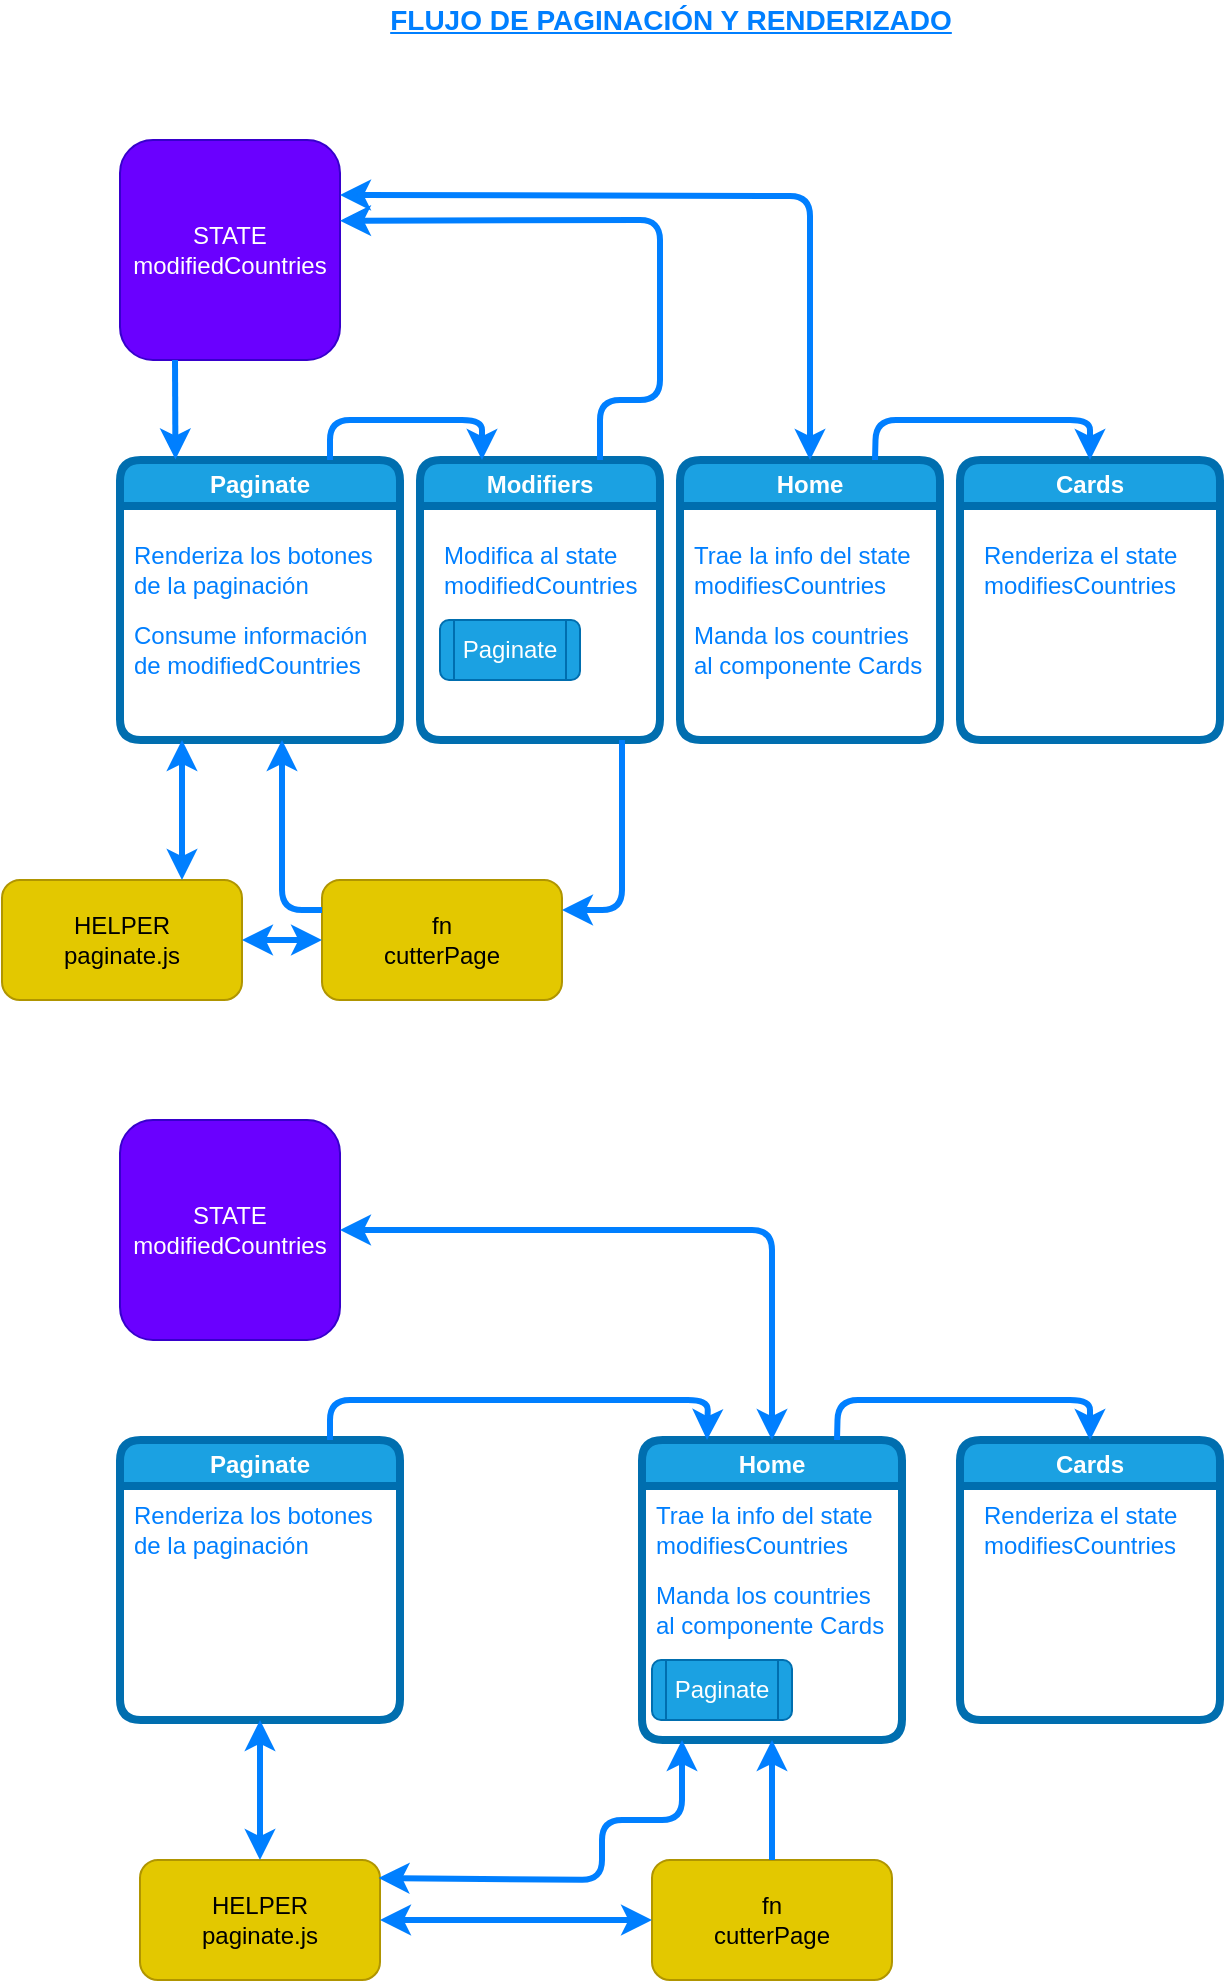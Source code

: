 <mxfile>
    <diagram id="bjlZ0zd4Mc29UOtGL3SB" name="Pagination Flow">
        <mxGraphModel dx="734" dy="431" grid="1" gridSize="10" guides="1" tooltips="1" connect="1" arrows="1" fold="1" page="1" pageScale="1" pageWidth="827" pageHeight="1169" math="0" shadow="0">
            <root>
                <mxCell id="0"/>
                <mxCell id="1" parent="0"/>
                <mxCell id="2" value="STATE&lt;br&gt;modifiedCountries" style="whiteSpace=wrap;html=1;aspect=fixed;fillColor=#6a00ff;strokeColor=#3700CC;fontColor=#ffffff;rounded=1;" parent="1" vertex="1">
                    <mxGeometry x="139" y="130" width="110" height="110" as="geometry"/>
                </mxCell>
                <mxCell id="3" value="Paginate" style="swimlane;fillColor=#1ba1e2;strokeColor=#006EAF;fontColor=#ffffff;strokeWidth=4;rounded=1;glass=0;sketch=0;shadow=0;" parent="1" vertex="1">
                    <mxGeometry x="139" y="290" width="140" height="140" as="geometry"/>
                </mxCell>
                <mxCell id="11" value="Renderiza los botones&lt;br&gt;de la&amp;nbsp;paginación" style="text;html=1;align=left;verticalAlign=middle;resizable=0;points=[];autosize=1;fontColor=#007FFF;" parent="3" vertex="1">
                    <mxGeometry x="5" y="40" width="130" height="30" as="geometry"/>
                </mxCell>
                <mxCell id="26" value="Consume información&lt;br&gt;de modifiedCountries" style="text;html=1;align=left;verticalAlign=middle;resizable=0;points=[];autosize=1;fontColor=#007FFF;" parent="3" vertex="1">
                    <mxGeometry x="5" y="80" width="130" height="30" as="geometry"/>
                </mxCell>
                <mxCell id="4" value="Modifiers" style="swimlane;startSize=23;fillColor=#1ba1e2;strokeColor=#006EAF;fontColor=#ffffff;strokeWidth=4;rounded=1;glass=0;sketch=0;shadow=0;" parent="1" vertex="1">
                    <mxGeometry x="289" y="290" width="120" height="140" as="geometry"/>
                </mxCell>
                <mxCell id="16" value="Modifica al state &lt;br&gt;modifiedCountries" style="text;html=1;align=left;verticalAlign=middle;resizable=0;points=[];autosize=1;fontColor=#007FFF;" parent="4" vertex="1">
                    <mxGeometry x="10" y="40" width="110" height="30" as="geometry"/>
                </mxCell>
                <mxCell id="ETqiRZU85Ff0N8fMpSK4-54" value="Paginate" style="shape=process;whiteSpace=wrap;html=1;backgroundOutline=1;fillColor=#1ba1e2;strokeColor=#006EAF;fontColor=#ffffff;rounded=1;" vertex="1" parent="4">
                    <mxGeometry x="10" y="80" width="70" height="30" as="geometry"/>
                </mxCell>
                <mxCell id="5" value="Home" style="swimlane;startSize=23;fillColor=#1ba1e2;strokeColor=#006EAF;fontColor=#ffffff;strokeWidth=4;rounded=1;glass=0;sketch=0;shadow=0;" parent="1" vertex="1">
                    <mxGeometry x="419" y="290" width="130" height="140" as="geometry"/>
                </mxCell>
                <mxCell id="22" value="Manda los countries&lt;br&gt;&lt;div&gt;&lt;span&gt;al componente Cards&lt;/span&gt;&lt;/div&gt;" style="text;html=1;align=left;verticalAlign=middle;resizable=0;points=[];autosize=1;fontColor=#007FFF;" parent="5" vertex="1">
                    <mxGeometry x="5" y="80" width="130" height="30" as="geometry"/>
                </mxCell>
                <mxCell id="21" value="Trae la info del state&lt;br&gt;&lt;div style=&quot;&quot;&gt;&lt;span&gt;modifiesCountries&lt;/span&gt;&lt;/div&gt;" style="text;html=1;align=left;verticalAlign=middle;resizable=0;points=[];autosize=1;fontColor=#007FFF;" parent="5" vertex="1">
                    <mxGeometry x="5" y="40" width="120" height="30" as="geometry"/>
                </mxCell>
                <mxCell id="6" value="HELPER&lt;br&gt;paginate.js" style="rounded=1;whiteSpace=wrap;html=1;fillColor=#e3c800;strokeColor=#B09500;fontColor=#000000;glass=0;" parent="1" vertex="1">
                    <mxGeometry x="80" y="500" width="120" height="60" as="geometry"/>
                </mxCell>
                <mxCell id="10" value="" style="endArrow=classic;startArrow=classic;html=1;entryX=0.75;entryY=0;entryDx=0;entryDy=0;strokeColor=#007FFF;strokeWidth=3;rounded=1;" parent="1" target="6" edge="1">
                    <mxGeometry width="50" height="50" relative="1" as="geometry">
                        <mxPoint x="170" y="430" as="sourcePoint"/>
                        <mxPoint x="529" y="310" as="targetPoint"/>
                        <Array as="points">
                            <mxPoint x="170" y="480"/>
                        </Array>
                    </mxGeometry>
                </mxCell>
                <mxCell id="14" value="" style="endArrow=classic;startArrow=classic;html=1;exitX=0.5;exitY=0;exitDx=0;exitDy=0;entryX=1;entryY=0.25;entryDx=0;entryDy=0;strokeColor=#007FFF;strokeWidth=3;rounded=1;" parent="1" source="5" target="2" edge="1">
                    <mxGeometry width="50" height="50" relative="1" as="geometry">
                        <mxPoint x="543" y="200" as="sourcePoint"/>
                        <mxPoint x="593" y="150" as="targetPoint"/>
                        <Array as="points">
                            <mxPoint x="484" y="158"/>
                        </Array>
                    </mxGeometry>
                </mxCell>
                <mxCell id="15" value="" style="endArrow=classic;html=1;exitX=0.75;exitY=0;exitDx=0;exitDy=0;entryX=1;entryY=0.367;entryDx=0;entryDy=0;entryPerimeter=0;strokeColor=#007FFF;strokeWidth=3;rounded=1;" parent="1" source="4" target="2" edge="1">
                    <mxGeometry width="50" height="50" relative="1" as="geometry">
                        <mxPoint x="469" y="280" as="sourcePoint"/>
                        <mxPoint x="519" y="230" as="targetPoint"/>
                        <Array as="points">
                            <mxPoint x="379" y="260"/>
                            <mxPoint x="409" y="260"/>
                            <mxPoint x="409" y="170"/>
                        </Array>
                    </mxGeometry>
                </mxCell>
                <mxCell id="17" value="Cards" style="swimlane;align=center;fillColor=#1ba1e2;strokeColor=#006EAF;fontColor=#ffffff;strokeWidth=4;rounded=1;glass=0;sketch=0;shadow=0;" parent="1" vertex="1">
                    <mxGeometry x="559" y="290" width="130" height="140" as="geometry"/>
                </mxCell>
                <mxCell id="23" value="&lt;div style=&quot;&quot;&gt;&lt;span&gt;Renderiza el state&lt;/span&gt;&lt;/div&gt;&lt;div style=&quot;&quot;&gt;&lt;span&gt;modifiesCountries&lt;/span&gt;&lt;/div&gt;" style="text;html=1;align=left;verticalAlign=middle;resizable=0;points=[];autosize=1;fontColor=#007FFF;" parent="17" vertex="1">
                    <mxGeometry x="10" y="40" width="110" height="30" as="geometry"/>
                </mxCell>
                <mxCell id="20" value="" style="endArrow=classic;html=1;exitX=0.75;exitY=0;exitDx=0;exitDy=0;entryX=0.5;entryY=0;entryDx=0;entryDy=0;strokeColor=#007FFF;strokeWidth=3;rounded=1;" parent="1" source="5" target="17" edge="1">
                    <mxGeometry width="50" height="50" relative="1" as="geometry">
                        <mxPoint x="409" y="340" as="sourcePoint"/>
                        <mxPoint x="629" y="260" as="targetPoint"/>
                        <Array as="points">
                            <mxPoint x="517" y="270"/>
                            <mxPoint x="624" y="270"/>
                        </Array>
                    </mxGeometry>
                </mxCell>
                <mxCell id="24" value="&lt;b&gt;&lt;u&gt;&lt;font style=&quot;font-size: 14px&quot;&gt;FLUJO DE PAGINACIÓN Y RENDERIZADO&lt;/font&gt;&lt;/u&gt;&lt;/b&gt;" style="text;html=1;align=center;verticalAlign=middle;resizable=0;points=[];autosize=1;strokeColor=none;fontColor=#007FFF;" parent="1" vertex="1">
                    <mxGeometry x="264" y="60" width="300" height="20" as="geometry"/>
                </mxCell>
                <mxCell id="25" value="" style="endArrow=classic;html=1;fontColor=#007FFF;strokeColor=#007FFF;strokeWidth=3;exitX=0.25;exitY=1;exitDx=0;exitDy=0;entryX=0.198;entryY=-0.002;entryDx=0;entryDy=0;entryPerimeter=0;" parent="1" source="2" target="3" edge="1">
                    <mxGeometry width="50" height="50" relative="1" as="geometry">
                        <mxPoint x="400" y="290" as="sourcePoint"/>
                        <mxPoint x="450" y="240" as="targetPoint"/>
                    </mxGeometry>
                </mxCell>
                <mxCell id="27" value="fn&lt;br&gt;cutterPage" style="rounded=1;whiteSpace=wrap;html=1;fillColor=#e3c800;strokeColor=#B09500;fontColor=#000000;glass=0;" vertex="1" parent="1">
                    <mxGeometry x="240" y="500" width="120" height="60" as="geometry"/>
                </mxCell>
                <mxCell id="28" value="" style="endArrow=classic;startArrow=classic;html=1;exitX=1;exitY=0.5;exitDx=0;exitDy=0;entryX=0;entryY=0.5;entryDx=0;entryDy=0;fillColor=#1ba1e2;strokeWidth=3;strokeColor=#007FFF;" edge="1" parent="1" source="6" target="27">
                    <mxGeometry width="50" height="50" relative="1" as="geometry">
                        <mxPoint x="350" y="500" as="sourcePoint"/>
                        <mxPoint x="400" y="450" as="targetPoint"/>
                    </mxGeometry>
                </mxCell>
                <mxCell id="29" value="" style="endArrow=classic;html=1;fillColor=#1ba1e2;strokeWidth=3;strokeColor=#007FFF;exitX=0;exitY=0.25;exitDx=0;exitDy=0;" edge="1" parent="1" source="27">
                    <mxGeometry width="50" height="50" relative="1" as="geometry">
                        <mxPoint x="210" y="430" as="sourcePoint"/>
                        <mxPoint x="220" y="430" as="targetPoint"/>
                        <Array as="points">
                            <mxPoint x="220" y="515"/>
                        </Array>
                    </mxGeometry>
                </mxCell>
                <mxCell id="30" value="" style="endArrow=classic;html=1;fillColor=#1ba1e2;strokeWidth=3;strokeColor=#007FFF;entryX=1;entryY=0.25;entryDx=0;entryDy=0;" edge="1" parent="1" target="27">
                    <mxGeometry width="50" height="50" relative="1" as="geometry">
                        <mxPoint x="390" y="430" as="sourcePoint"/>
                        <mxPoint x="389" y="430" as="targetPoint"/>
                        <Array as="points">
                            <mxPoint x="390" y="470"/>
                            <mxPoint x="390" y="515"/>
                        </Array>
                    </mxGeometry>
                </mxCell>
                <mxCell id="31" value="" style="endArrow=classic;html=1;strokeColor=#007FFF;strokeWidth=3;exitX=0.75;exitY=0;exitDx=0;exitDy=0;" edge="1" parent="1" source="3">
                    <mxGeometry width="50" height="50" relative="1" as="geometry">
                        <mxPoint x="350" y="420" as="sourcePoint"/>
                        <mxPoint x="320" y="290" as="targetPoint"/>
                        <Array as="points">
                            <mxPoint x="244" y="270"/>
                            <mxPoint x="320" y="270"/>
                        </Array>
                    </mxGeometry>
                </mxCell>
                <mxCell id="ETqiRZU85Ff0N8fMpSK4-31" value="STATE&lt;br&gt;modifiedCountries" style="whiteSpace=wrap;html=1;aspect=fixed;fillColor=#6a00ff;strokeColor=#3700CC;fontColor=#ffffff;rounded=1;" vertex="1" parent="1">
                    <mxGeometry x="139" y="620" width="110" height="110" as="geometry"/>
                </mxCell>
                <mxCell id="ETqiRZU85Ff0N8fMpSK4-32" value="Paginate" style="swimlane;fillColor=#1ba1e2;strokeColor=#006EAF;fontColor=#ffffff;strokeWidth=4;rounded=1;glass=0;sketch=0;shadow=0;" vertex="1" parent="1">
                    <mxGeometry x="139" y="780" width="140" height="140" as="geometry"/>
                </mxCell>
                <mxCell id="ETqiRZU85Ff0N8fMpSK4-33" value="Renderiza los botones&lt;br&gt;de la&amp;nbsp;paginación" style="text;html=1;align=left;verticalAlign=middle;resizable=0;points=[];autosize=1;fontColor=#007FFF;" vertex="1" parent="ETqiRZU85Ff0N8fMpSK4-32">
                    <mxGeometry x="5" y="30" width="130" height="30" as="geometry"/>
                </mxCell>
                <mxCell id="ETqiRZU85Ff0N8fMpSK4-37" value="Home" style="swimlane;startSize=23;fillColor=#1ba1e2;strokeColor=#006EAF;fontColor=#ffffff;strokeWidth=4;rounded=1;glass=0;sketch=0;shadow=0;" vertex="1" parent="1">
                    <mxGeometry x="400" y="780" width="130" height="150" as="geometry"/>
                </mxCell>
                <mxCell id="ETqiRZU85Ff0N8fMpSK4-38" value="Manda los countries&lt;br&gt;&lt;div&gt;&lt;span&gt;al componente Cards&lt;/span&gt;&lt;/div&gt;" style="text;html=1;align=left;verticalAlign=middle;resizable=0;points=[];autosize=1;fontColor=#007FFF;" vertex="1" parent="ETqiRZU85Ff0N8fMpSK4-37">
                    <mxGeometry x="5" y="70" width="130" height="30" as="geometry"/>
                </mxCell>
                <mxCell id="ETqiRZU85Ff0N8fMpSK4-39" value="Trae la info del state&lt;br&gt;&lt;div style=&quot;&quot;&gt;&lt;span&gt;modifiesCountries&lt;/span&gt;&lt;/div&gt;" style="text;html=1;align=left;verticalAlign=middle;resizable=0;points=[];autosize=1;fontColor=#007FFF;" vertex="1" parent="ETqiRZU85Ff0N8fMpSK4-37">
                    <mxGeometry x="5" y="30" width="120" height="30" as="geometry"/>
                </mxCell>
                <mxCell id="ETqiRZU85Ff0N8fMpSK4-55" value="Paginate" style="shape=process;whiteSpace=wrap;html=1;backgroundOutline=1;fillColor=#1ba1e2;strokeColor=#006EAF;fontColor=#ffffff;rounded=1;" vertex="1" parent="ETqiRZU85Ff0N8fMpSK4-37">
                    <mxGeometry x="5" y="110" width="70" height="30" as="geometry"/>
                </mxCell>
                <mxCell id="ETqiRZU85Ff0N8fMpSK4-40" value="HELPER&lt;br&gt;paginate.js" style="rounded=1;whiteSpace=wrap;html=1;fillColor=#e3c800;strokeColor=#B09500;fontColor=#000000;glass=0;" vertex="1" parent="1">
                    <mxGeometry x="149" y="990" width="120" height="60" as="geometry"/>
                </mxCell>
                <mxCell id="ETqiRZU85Ff0N8fMpSK4-41" value="" style="endArrow=classic;startArrow=classic;html=1;entryX=0.5;entryY=0;entryDx=0;entryDy=0;strokeColor=#007FFF;strokeWidth=3;rounded=1;exitX=0.5;exitY=1;exitDx=0;exitDy=0;" edge="1" parent="1" target="ETqiRZU85Ff0N8fMpSK4-40" source="ETqiRZU85Ff0N8fMpSK4-32">
                    <mxGeometry width="50" height="50" relative="1" as="geometry">
                        <mxPoint x="170" y="920" as="sourcePoint"/>
                        <mxPoint x="529" y="800" as="targetPoint"/>
                        <Array as="points">
                            <mxPoint x="209" y="970"/>
                        </Array>
                    </mxGeometry>
                </mxCell>
                <mxCell id="ETqiRZU85Ff0N8fMpSK4-42" value="" style="endArrow=classic;startArrow=classic;html=1;exitX=0.5;exitY=0;exitDx=0;exitDy=0;entryX=1;entryY=0.5;entryDx=0;entryDy=0;strokeColor=#007FFF;strokeWidth=3;rounded=1;" edge="1" parent="1" source="ETqiRZU85Ff0N8fMpSK4-37" target="ETqiRZU85Ff0N8fMpSK4-31">
                    <mxGeometry width="50" height="50" relative="1" as="geometry">
                        <mxPoint x="543" y="690" as="sourcePoint"/>
                        <mxPoint x="593" y="640" as="targetPoint"/>
                        <Array as="points">
                            <mxPoint x="465" y="675"/>
                        </Array>
                    </mxGeometry>
                </mxCell>
                <mxCell id="ETqiRZU85Ff0N8fMpSK4-44" value="Cards" style="swimlane;align=center;fillColor=#1ba1e2;strokeColor=#006EAF;fontColor=#ffffff;strokeWidth=4;rounded=1;glass=0;sketch=0;shadow=0;" vertex="1" parent="1">
                    <mxGeometry x="559" y="780" width="130" height="140" as="geometry"/>
                </mxCell>
                <mxCell id="ETqiRZU85Ff0N8fMpSK4-45" value="&lt;div style=&quot;&quot;&gt;&lt;span&gt;Renderiza el state&lt;/span&gt;&lt;/div&gt;&lt;div style=&quot;&quot;&gt;&lt;span&gt;modifiesCountries&lt;/span&gt;&lt;/div&gt;" style="text;html=1;align=left;verticalAlign=middle;resizable=0;points=[];autosize=1;fontColor=#007FFF;" vertex="1" parent="ETqiRZU85Ff0N8fMpSK4-44">
                    <mxGeometry x="10" y="30" width="110" height="30" as="geometry"/>
                </mxCell>
                <mxCell id="ETqiRZU85Ff0N8fMpSK4-46" value="" style="endArrow=classic;html=1;exitX=0.75;exitY=0;exitDx=0;exitDy=0;entryX=0.5;entryY=0;entryDx=0;entryDy=0;strokeColor=#007FFF;strokeWidth=3;rounded=1;" edge="1" parent="1" source="ETqiRZU85Ff0N8fMpSK4-37" target="ETqiRZU85Ff0N8fMpSK4-44">
                    <mxGeometry width="50" height="50" relative="1" as="geometry">
                        <mxPoint x="409" y="830" as="sourcePoint"/>
                        <mxPoint x="629" y="750" as="targetPoint"/>
                        <Array as="points">
                            <mxPoint x="498" y="760"/>
                            <mxPoint x="624" y="760"/>
                        </Array>
                    </mxGeometry>
                </mxCell>
                <mxCell id="ETqiRZU85Ff0N8fMpSK4-48" value="fn&lt;br&gt;cutterPage" style="rounded=1;whiteSpace=wrap;html=1;fillColor=#e3c800;strokeColor=#B09500;fontColor=#000000;glass=0;" vertex="1" parent="1">
                    <mxGeometry x="405" y="990" width="120" height="60" as="geometry"/>
                </mxCell>
                <mxCell id="ETqiRZU85Ff0N8fMpSK4-49" value="" style="endArrow=classic;startArrow=classic;html=1;exitX=1;exitY=0.5;exitDx=0;exitDy=0;entryX=0;entryY=0.5;entryDx=0;entryDy=0;fillColor=#1ba1e2;strokeWidth=3;strokeColor=#007FFF;" edge="1" parent="1" source="ETqiRZU85Ff0N8fMpSK4-40" target="ETqiRZU85Ff0N8fMpSK4-48">
                    <mxGeometry width="50" height="50" relative="1" as="geometry">
                        <mxPoint x="350" y="990" as="sourcePoint"/>
                        <mxPoint x="400" y="940" as="targetPoint"/>
                    </mxGeometry>
                </mxCell>
                <mxCell id="ETqiRZU85Ff0N8fMpSK4-50" value="" style="endArrow=classic;html=1;fillColor=#1ba1e2;strokeWidth=3;strokeColor=#007FFF;exitX=0.5;exitY=0;exitDx=0;exitDy=0;entryX=0.5;entryY=1;entryDx=0;entryDy=0;" edge="1" parent="1" source="ETqiRZU85Ff0N8fMpSK4-48" target="ETqiRZU85Ff0N8fMpSK4-37">
                    <mxGeometry width="50" height="50" relative="1" as="geometry">
                        <mxPoint x="210" y="920" as="sourcePoint"/>
                        <mxPoint x="480" y="930" as="targetPoint"/>
                        <Array as="points"/>
                    </mxGeometry>
                </mxCell>
                <mxCell id="ETqiRZU85Ff0N8fMpSK4-52" value="" style="endArrow=classic;html=1;strokeColor=#007FFF;strokeWidth=3;exitX=0.75;exitY=0;exitDx=0;exitDy=0;entryX=0.25;entryY=0;entryDx=0;entryDy=0;" edge="1" parent="1" source="ETqiRZU85Ff0N8fMpSK4-32" target="ETqiRZU85Ff0N8fMpSK4-37">
                    <mxGeometry width="50" height="50" relative="1" as="geometry">
                        <mxPoint x="350" y="910" as="sourcePoint"/>
                        <mxPoint x="320" y="780" as="targetPoint"/>
                        <Array as="points">
                            <mxPoint x="244" y="760"/>
                            <mxPoint x="433" y="760"/>
                        </Array>
                    </mxGeometry>
                </mxCell>
                <mxCell id="ETqiRZU85Ff0N8fMpSK4-56" value="" style="endArrow=classic;startArrow=classic;html=1;strokeColor=#007FFF;strokeWidth=3;exitX=0.994;exitY=0.15;exitDx=0;exitDy=0;exitPerimeter=0;" edge="1" parent="1" source="ETqiRZU85Ff0N8fMpSK4-40">
                    <mxGeometry width="50" height="50" relative="1" as="geometry">
                        <mxPoint x="370" y="900" as="sourcePoint"/>
                        <mxPoint x="420" y="930" as="targetPoint"/>
                        <Array as="points">
                            <mxPoint x="380" y="1000"/>
                            <mxPoint x="380" y="970"/>
                            <mxPoint x="420" y="970"/>
                        </Array>
                    </mxGeometry>
                </mxCell>
            </root>
        </mxGraphModel>
    </diagram>
    <diagram id="-6IScFvSas7h1PH5htw0" name="Página-2">
        <mxGraphModel dx="734" dy="431" grid="1" gridSize="10" guides="1" tooltips="1" connect="1" arrows="1" fold="1" page="1" pageScale="1" pageWidth="827" pageHeight="1169" math="0" shadow="0">
            <root>
                <mxCell id="TBYSnNe4PgoXeflkojlb-0"/>
                <mxCell id="TBYSnNe4PgoXeflkojlb-1" parent="TBYSnNe4PgoXeflkojlb-0"/>
            </root>
        </mxGraphModel>
    </diagram>
</mxfile>
